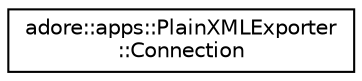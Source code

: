 digraph "Graphical Class Hierarchy"
{
 // LATEX_PDF_SIZE
  edge [fontname="Helvetica",fontsize="10",labelfontname="Helvetica",labelfontsize="10"];
  node [fontname="Helvetica",fontsize="10",shape=record];
  rankdir="LR";
  Node0 [label="adore::apps::PlainXMLExporter\l::Connection",height=0.2,width=0.4,color="black", fillcolor="white", style="filled",URL="$structadore_1_1apps_1_1PlainXMLExporter_1_1Connection.html",tooltip=" "];
}
